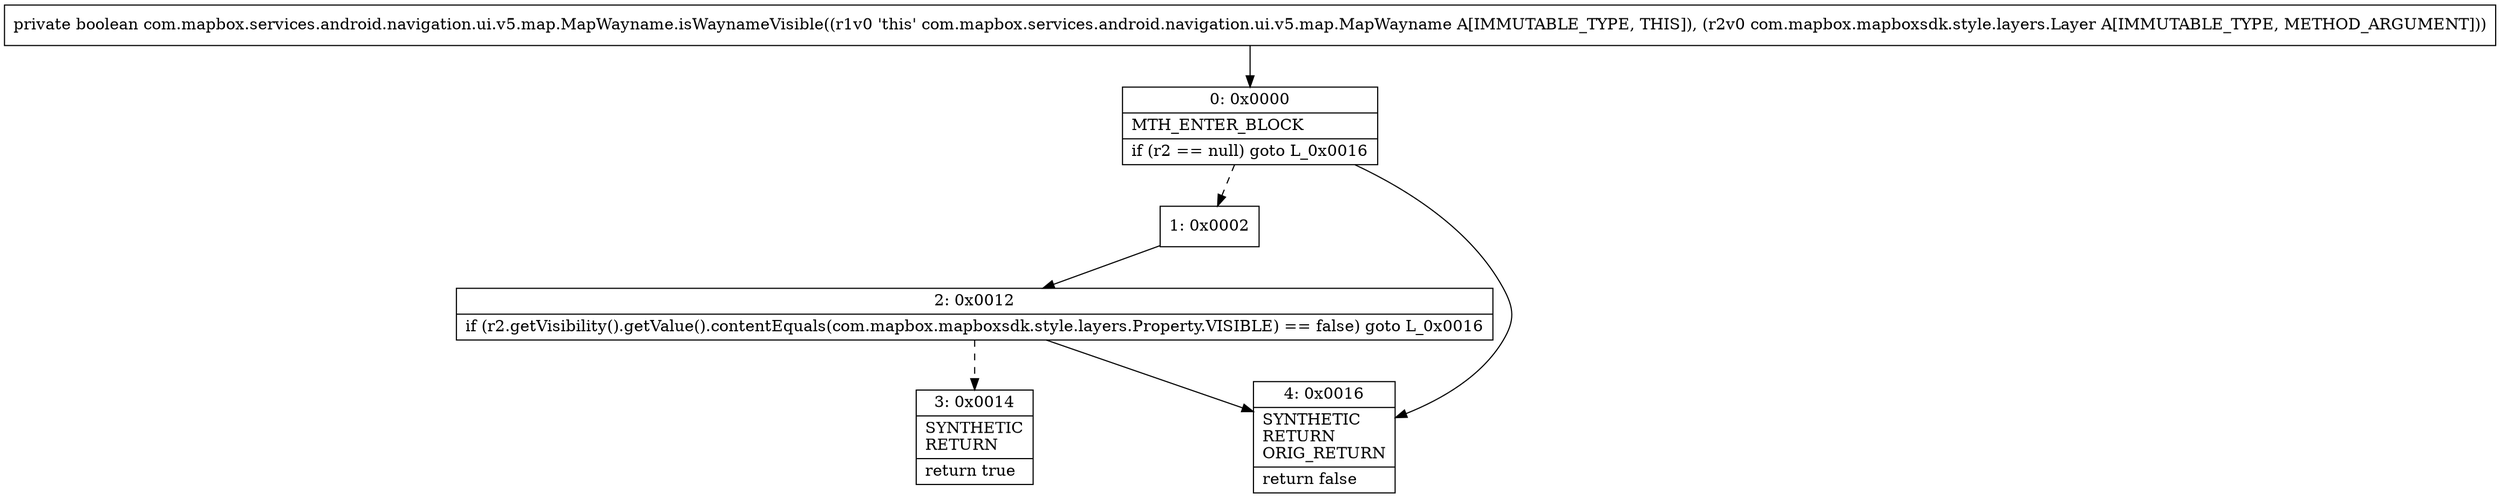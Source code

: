 digraph "CFG forcom.mapbox.services.android.navigation.ui.v5.map.MapWayname.isWaynameVisible(Lcom\/mapbox\/mapboxsdk\/style\/layers\/Layer;)Z" {
Node_0 [shape=record,label="{0\:\ 0x0000|MTH_ENTER_BLOCK\l|if (r2 == null) goto L_0x0016\l}"];
Node_1 [shape=record,label="{1\:\ 0x0002}"];
Node_2 [shape=record,label="{2\:\ 0x0012|if (r2.getVisibility().getValue().contentEquals(com.mapbox.mapboxsdk.style.layers.Property.VISIBLE) == false) goto L_0x0016\l}"];
Node_3 [shape=record,label="{3\:\ 0x0014|SYNTHETIC\lRETURN\l|return true\l}"];
Node_4 [shape=record,label="{4\:\ 0x0016|SYNTHETIC\lRETURN\lORIG_RETURN\l|return false\l}"];
MethodNode[shape=record,label="{private boolean com.mapbox.services.android.navigation.ui.v5.map.MapWayname.isWaynameVisible((r1v0 'this' com.mapbox.services.android.navigation.ui.v5.map.MapWayname A[IMMUTABLE_TYPE, THIS]), (r2v0 com.mapbox.mapboxsdk.style.layers.Layer A[IMMUTABLE_TYPE, METHOD_ARGUMENT])) }"];
MethodNode -> Node_0;
Node_0 -> Node_1[style=dashed];
Node_0 -> Node_4;
Node_1 -> Node_2;
Node_2 -> Node_3[style=dashed];
Node_2 -> Node_4;
}

